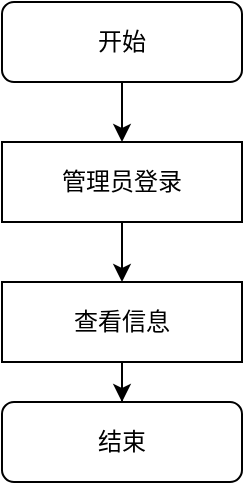 <mxfile version="24.1.0" type="device">
  <diagram name="第 1 页" id="m4WlvHM6WWsqlOekGDqn">
    <mxGraphModel dx="288" dy="262" grid="1" gridSize="10" guides="1" tooltips="1" connect="1" arrows="1" fold="1" page="1" pageScale="1" pageWidth="827" pageHeight="1169" math="0" shadow="0">
      <root>
        <mxCell id="0" />
        <mxCell id="1" parent="0" />
        <mxCell id="kYrGdw5Z2vzdYEB51mjV-1" style="edgeStyle=orthogonalEdgeStyle;rounded=0;orthogonalLoop=1;jettySize=auto;html=1;exitX=0.5;exitY=1;exitDx=0;exitDy=0;entryX=0.5;entryY=0;entryDx=0;entryDy=0;" edge="1" parent="1" source="K8trbJLzHtX-AJA_kqR3-21" target="K8trbJLzHtX-AJA_kqR3-22">
          <mxGeometry relative="1" as="geometry" />
        </mxCell>
        <mxCell id="K8trbJLzHtX-AJA_kqR3-21" value="开始" style="rounded=1;whiteSpace=wrap;html=1;" parent="1" vertex="1">
          <mxGeometry x="160" y="90" width="120" height="40" as="geometry" />
        </mxCell>
        <mxCell id="kYrGdw5Z2vzdYEB51mjV-2" style="edgeStyle=orthogonalEdgeStyle;rounded=0;orthogonalLoop=1;jettySize=auto;html=1;exitX=0.5;exitY=1;exitDx=0;exitDy=0;entryX=0.5;entryY=0;entryDx=0;entryDy=0;" edge="1" parent="1" source="K8trbJLzHtX-AJA_kqR3-22" target="K8trbJLzHtX-AJA_kqR3-23">
          <mxGeometry relative="1" as="geometry" />
        </mxCell>
        <mxCell id="K8trbJLzHtX-AJA_kqR3-22" value="管理员登录" style="rounded=0;whiteSpace=wrap;html=1;" parent="1" vertex="1">
          <mxGeometry x="160" y="160" width="120" height="40" as="geometry" />
        </mxCell>
        <mxCell id="K8trbJLzHtX-AJA_kqR3-30" value="" style="edgeStyle=orthogonalEdgeStyle;rounded=0;orthogonalLoop=1;jettySize=auto;html=1;" parent="1" source="K8trbJLzHtX-AJA_kqR3-23" target="K8trbJLzHtX-AJA_kqR3-25" edge="1">
          <mxGeometry relative="1" as="geometry" />
        </mxCell>
        <mxCell id="K8trbJLzHtX-AJA_kqR3-23" value="查看信息" style="rounded=0;whiteSpace=wrap;html=1;" parent="1" vertex="1">
          <mxGeometry x="160" y="230" width="120" height="40" as="geometry" />
        </mxCell>
        <mxCell id="K8trbJLzHtX-AJA_kqR3-25" value="结束" style="rounded=1;whiteSpace=wrap;html=1;" parent="1" vertex="1">
          <mxGeometry x="160" y="290" width="120" height="40" as="geometry" />
        </mxCell>
      </root>
    </mxGraphModel>
  </diagram>
</mxfile>
